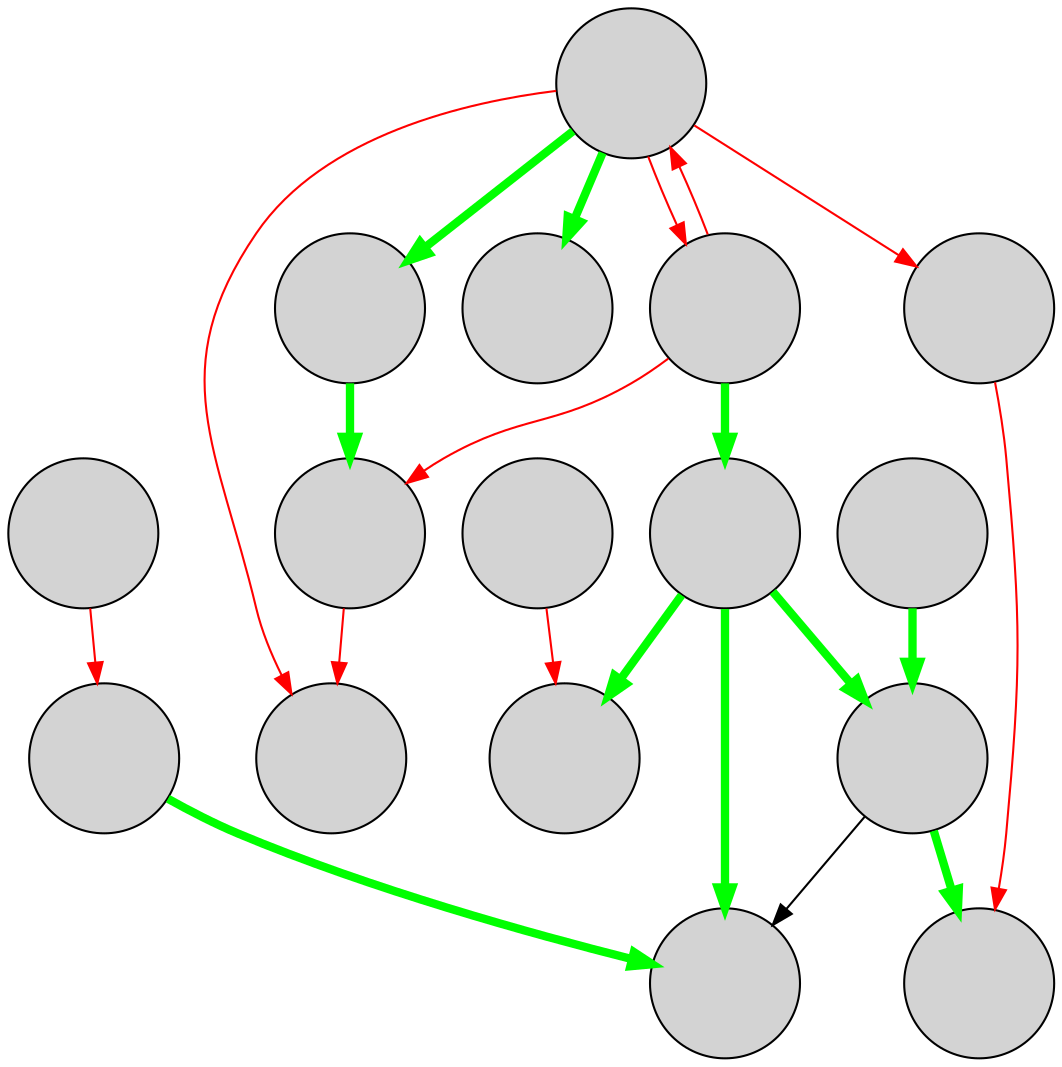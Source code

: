digraph G {
  node [shape=circle fixedsize=true width=1 height=1 style=filled label="" ]
    normal [ image="images/normal.png" ]
    fighting [ image="images/fighting.png" ]
    fire [ image="images/fire.png" ]
    rock [ image="images/rock.png" ]
    ghost [ image="images/ghost.png" ]
    electric [ image="images/electric.png" ]
    flying [ image="images/flying.png" ]
    bug [ image="images/bug.png" ]
    ground [ image="images/ground.png" ]
    dark [ image="images/dark.png" ]
    poison [ image="images/poison.png" ]
    grass [ image="images/grass.png" ]
    fairy [ image="images/fairy.png" ]
    water [ image="images/water.png" ]
    ice [ image="images/ice.png" ]
    psychic [ image="images/psychic.png" ]

  normal -> rock [ color=red ]
  fighting -> poison [ color=red ]
  fighting -> bug [ color=red ]
  fighting -> ice [ color=green penwidth=4 ]
  poison -> ghost [ color=red ]
  ground -> flying [ color=black ]
  rock -> flying [ color=green penwidth=4 ]
  bug -> fighting [ color=red ]
  bug -> ghost [ color=red ]
  bug -> psychic [ color=green penwidth=4 ]
  bug -> dark [ color=green penwidth=4 ]
  bug -> fairy [ color=red ]
  electric -> grass [ color=red ]
  ice -> flying [ color=green penwidth=4 ]
  ice -> grass [ color=green penwidth=4 ]

  ground -> fire [ color=green penwidth=4 ]
  water -> ground [ color=green penwidth=4 ]
  ice -> ground [ color=green penwidth=4 ]

  psychic -> poison [ color=green penwidth=4 ]
  fairy -> fire [ color=red ]

}
